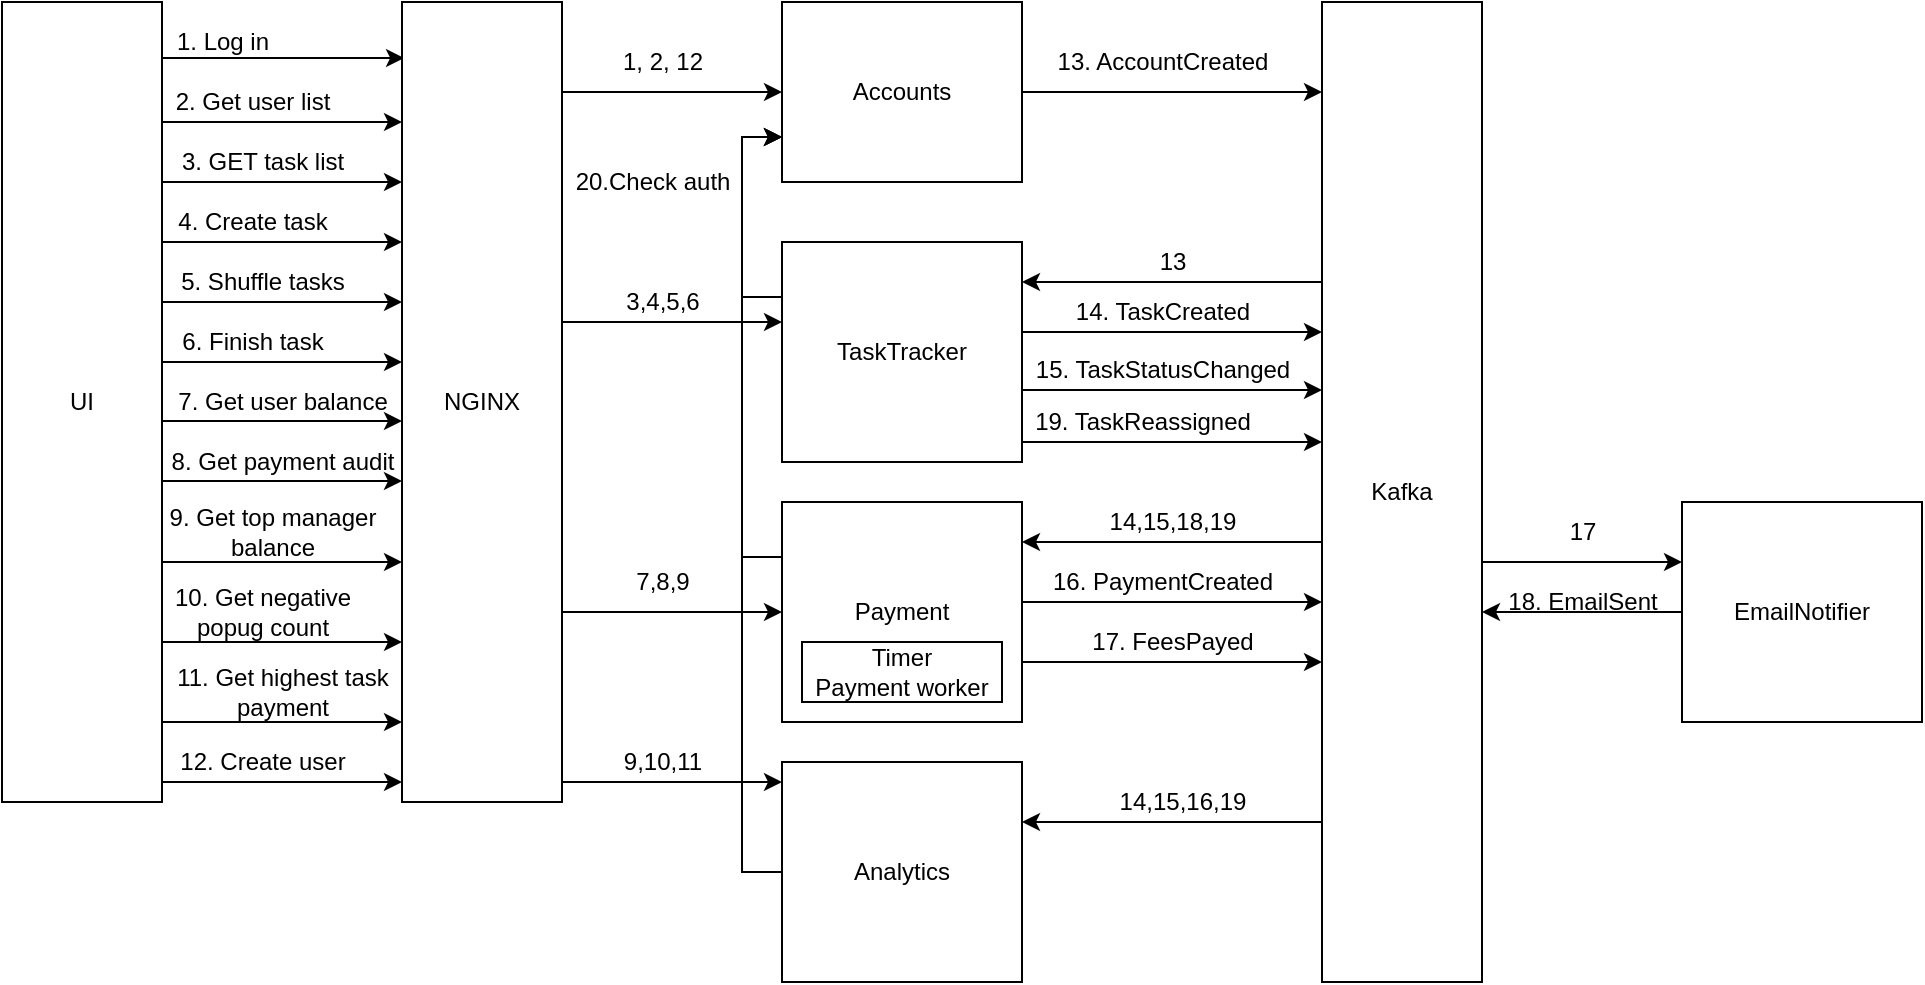 <mxfile version="16.5.1" type="device"><diagram id="amFzLGPsCgO94r0njy3O" name="Страница 1"><mxGraphModel dx="1106" dy="807" grid="1" gridSize="10" guides="1" tooltips="1" connect="1" arrows="1" fold="1" page="1" pageScale="1" pageWidth="827" pageHeight="1169" math="0" shadow="0"><root><mxCell id="0"/><mxCell id="1" parent="0"/><mxCell id="V46CXGD0NKTqp5BuRp1a-3" style="edgeStyle=orthogonalEdgeStyle;rounded=0;orthogonalLoop=1;jettySize=auto;html=1;entryX=0.013;entryY=0.07;entryDx=0;entryDy=0;entryPerimeter=0;" parent="1" source="V46CXGD0NKTqp5BuRp1a-1" target="V46CXGD0NKTqp5BuRp1a-2" edge="1"><mxGeometry relative="1" as="geometry"><Array as="points"><mxPoint x="170" y="108"/><mxPoint x="170" y="108"/></Array></mxGeometry></mxCell><mxCell id="V46CXGD0NKTqp5BuRp1a-1" value="UI" style="rounded=0;whiteSpace=wrap;html=1;" parent="1" vertex="1"><mxGeometry x="40" y="80" width="80" height="400" as="geometry"/></mxCell><mxCell id="V46CXGD0NKTqp5BuRp1a-30" style="edgeStyle=orthogonalEdgeStyle;rounded=0;orthogonalLoop=1;jettySize=auto;html=1;entryX=0;entryY=0.5;entryDx=0;entryDy=0;" parent="1" source="V46CXGD0NKTqp5BuRp1a-2" target="V46CXGD0NKTqp5BuRp1a-29" edge="1"><mxGeometry relative="1" as="geometry"><Array as="points"><mxPoint x="375" y="125"/><mxPoint x="375" y="125"/></Array></mxGeometry></mxCell><mxCell id="V46CXGD0NKTqp5BuRp1a-39" value="" style="edgeStyle=orthogonalEdgeStyle;rounded=0;orthogonalLoop=1;jettySize=auto;html=1;" parent="1" source="V46CXGD0NKTqp5BuRp1a-2" target="V46CXGD0NKTqp5BuRp1a-38" edge="1"><mxGeometry relative="1" as="geometry"><Array as="points"><mxPoint x="360" y="240"/><mxPoint x="360" y="240"/></Array></mxGeometry></mxCell><mxCell id="V46CXGD0NKTqp5BuRp1a-49" style="edgeStyle=orthogonalEdgeStyle;rounded=0;orthogonalLoop=1;jettySize=auto;html=1;" parent="1" source="V46CXGD0NKTqp5BuRp1a-2" target="V46CXGD0NKTqp5BuRp1a-48" edge="1"><mxGeometry relative="1" as="geometry"><Array as="points"><mxPoint x="360" y="385"/><mxPoint x="360" y="385"/></Array></mxGeometry></mxCell><mxCell id="V46CXGD0NKTqp5BuRp1a-56" style="edgeStyle=orthogonalEdgeStyle;rounded=0;orthogonalLoop=1;jettySize=auto;html=1;" parent="1" source="V46CXGD0NKTqp5BuRp1a-2" target="V46CXGD0NKTqp5BuRp1a-55" edge="1"><mxGeometry relative="1" as="geometry"><Array as="points"><mxPoint x="410" y="470"/><mxPoint x="410" y="470"/></Array></mxGeometry></mxCell><mxCell id="V46CXGD0NKTqp5BuRp1a-2" value="NGINX" style="rounded=0;whiteSpace=wrap;html=1;" parent="1" vertex="1"><mxGeometry x="240" y="80" width="80" height="400" as="geometry"/></mxCell><mxCell id="V46CXGD0NKTqp5BuRp1a-4" value="1. Log in" style="text;html=1;align=center;verticalAlign=middle;resizable=0;points=[];autosize=1;strokeColor=none;fillColor=none;" parent="1" vertex="1"><mxGeometry x="120" y="90" width="60" height="20" as="geometry"/></mxCell><mxCell id="V46CXGD0NKTqp5BuRp1a-5" style="edgeStyle=orthogonalEdgeStyle;rounded=0;orthogonalLoop=1;jettySize=auto;html=1;" parent="1" edge="1"><mxGeometry relative="1" as="geometry"><mxPoint x="120" y="170" as="sourcePoint"/><mxPoint x="240" y="170" as="targetPoint"/><Array as="points"><mxPoint x="200" y="170"/><mxPoint x="200" y="170"/></Array></mxGeometry></mxCell><mxCell id="V46CXGD0NKTqp5BuRp1a-6" value="3. GET task list" style="text;html=1;align=center;verticalAlign=middle;resizable=0;points=[];autosize=1;strokeColor=none;fillColor=none;" parent="1" vertex="1"><mxGeometry x="120" y="150" width="100" height="20" as="geometry"/></mxCell><mxCell id="V46CXGD0NKTqp5BuRp1a-7" style="edgeStyle=orthogonalEdgeStyle;rounded=0;orthogonalLoop=1;jettySize=auto;html=1;" parent="1" edge="1"><mxGeometry relative="1" as="geometry"><mxPoint x="120" y="200" as="sourcePoint"/><mxPoint x="240" y="200" as="targetPoint"/><Array as="points"><mxPoint x="210" y="200"/><mxPoint x="210" y="200"/></Array></mxGeometry></mxCell><mxCell id="V46CXGD0NKTqp5BuRp1a-8" value="4. Create task" style="text;html=1;align=center;verticalAlign=middle;resizable=0;points=[];autosize=1;strokeColor=none;fillColor=none;" parent="1" vertex="1"><mxGeometry x="120" y="180" width="90" height="20" as="geometry"/></mxCell><mxCell id="V46CXGD0NKTqp5BuRp1a-9" style="edgeStyle=orthogonalEdgeStyle;rounded=0;orthogonalLoop=1;jettySize=auto;html=1;" parent="1" source="V46CXGD0NKTqp5BuRp1a-1" target="V46CXGD0NKTqp5BuRp1a-2" edge="1"><mxGeometry relative="1" as="geometry"><mxPoint x="130" y="180" as="sourcePoint"/><mxPoint x="250" y="180" as="targetPoint"/><Array as="points"><mxPoint x="190" y="140"/><mxPoint x="190" y="140"/></Array></mxGeometry></mxCell><mxCell id="V46CXGD0NKTqp5BuRp1a-11" value="2. Get user list" style="text;html=1;align=center;verticalAlign=middle;resizable=0;points=[];autosize=1;strokeColor=none;fillColor=none;" parent="1" vertex="1"><mxGeometry x="120" y="120" width="90" height="20" as="geometry"/></mxCell><mxCell id="V46CXGD0NKTqp5BuRp1a-12" style="edgeStyle=orthogonalEdgeStyle;rounded=0;orthogonalLoop=1;jettySize=auto;html=1;" parent="1" source="V46CXGD0NKTqp5BuRp1a-1" target="V46CXGD0NKTqp5BuRp1a-2" edge="1"><mxGeometry relative="1" as="geometry"><mxPoint x="130" y="210" as="sourcePoint"/><mxPoint x="250" y="210" as="targetPoint"/><Array as="points"><mxPoint x="200" y="230"/><mxPoint x="200" y="230"/></Array></mxGeometry></mxCell><mxCell id="V46CXGD0NKTqp5BuRp1a-13" value="5. Shuffle tasks" style="text;html=1;align=center;verticalAlign=middle;resizable=0;points=[];autosize=1;strokeColor=none;fillColor=none;" parent="1" vertex="1"><mxGeometry x="120" y="210" width="100" height="20" as="geometry"/></mxCell><mxCell id="V46CXGD0NKTqp5BuRp1a-17" style="edgeStyle=orthogonalEdgeStyle;rounded=0;orthogonalLoop=1;jettySize=auto;html=1;" parent="1" edge="1"><mxGeometry relative="1" as="geometry"><mxPoint x="120" y="260" as="sourcePoint"/><mxPoint x="240" y="260" as="targetPoint"/><Array as="points"><mxPoint x="200" y="260"/><mxPoint x="200" y="260"/></Array></mxGeometry></mxCell><mxCell id="V46CXGD0NKTqp5BuRp1a-18" value="6. Finish task" style="text;html=1;align=center;verticalAlign=middle;resizable=0;points=[];autosize=1;strokeColor=none;fillColor=none;" parent="1" vertex="1"><mxGeometry x="120" y="240" width="90" height="20" as="geometry"/></mxCell><mxCell id="V46CXGD0NKTqp5BuRp1a-19" style="edgeStyle=orthogonalEdgeStyle;rounded=0;orthogonalLoop=1;jettySize=auto;html=1;" parent="1" edge="1"><mxGeometry relative="1" as="geometry"><mxPoint x="120" y="289.5" as="sourcePoint"/><mxPoint x="240" y="289.5" as="targetPoint"/><Array as="points"><mxPoint x="200" y="289.5"/><mxPoint x="200" y="289.5"/></Array></mxGeometry></mxCell><mxCell id="V46CXGD0NKTqp5BuRp1a-20" value="7. Get user balance" style="text;html=1;align=center;verticalAlign=middle;resizable=0;points=[];autosize=1;strokeColor=none;fillColor=none;" parent="1" vertex="1"><mxGeometry x="120" y="270" width="120" height="20" as="geometry"/></mxCell><mxCell id="V46CXGD0NKTqp5BuRp1a-21" style="edgeStyle=orthogonalEdgeStyle;rounded=0;orthogonalLoop=1;jettySize=auto;html=1;" parent="1" edge="1"><mxGeometry relative="1" as="geometry"><mxPoint x="120" y="319.5" as="sourcePoint"/><mxPoint x="240" y="319.5" as="targetPoint"/><Array as="points"><mxPoint x="200" y="319.5"/><mxPoint x="200" y="319.5"/></Array></mxGeometry></mxCell><mxCell id="V46CXGD0NKTqp5BuRp1a-22" value="8. Get payment audit" style="text;html=1;align=center;verticalAlign=middle;resizable=0;points=[];autosize=1;strokeColor=none;fillColor=none;" parent="1" vertex="1"><mxGeometry x="115" y="300" width="130" height="20" as="geometry"/></mxCell><mxCell id="V46CXGD0NKTqp5BuRp1a-23" style="edgeStyle=orthogonalEdgeStyle;rounded=0;orthogonalLoop=1;jettySize=auto;html=1;" parent="1" edge="1"><mxGeometry relative="1" as="geometry"><mxPoint x="120" y="360" as="sourcePoint"/><mxPoint x="240" y="360" as="targetPoint"/><Array as="points"><mxPoint x="220" y="360.5"/><mxPoint x="220" y="360.5"/></Array></mxGeometry></mxCell><mxCell id="V46CXGD0NKTqp5BuRp1a-24" value="9. Get top manager&lt;br&gt;balance" style="text;html=1;align=center;verticalAlign=middle;resizable=0;points=[];autosize=1;strokeColor=none;fillColor=none;" parent="1" vertex="1"><mxGeometry x="115" y="330" width="120" height="30" as="geometry"/></mxCell><mxCell id="V46CXGD0NKTqp5BuRp1a-25" value="10. Get negative &lt;br&gt;popug count" style="text;html=1;align=center;verticalAlign=middle;resizable=0;points=[];autosize=1;strokeColor=none;fillColor=none;" parent="1" vertex="1"><mxGeometry x="120" y="370" width="100" height="30" as="geometry"/></mxCell><mxCell id="V46CXGD0NKTqp5BuRp1a-26" style="edgeStyle=orthogonalEdgeStyle;rounded=0;orthogonalLoop=1;jettySize=auto;html=1;" parent="1" source="V46CXGD0NKTqp5BuRp1a-1" target="V46CXGD0NKTqp5BuRp1a-2" edge="1"><mxGeometry relative="1" as="geometry"><mxPoint x="130" y="270" as="sourcePoint"/><mxPoint x="250" y="270" as="targetPoint"/><Array as="points"><mxPoint x="200" y="400"/><mxPoint x="200" y="400"/></Array></mxGeometry></mxCell><mxCell id="V46CXGD0NKTqp5BuRp1a-27" value="11. Get highest task&lt;br&gt;payment" style="text;html=1;align=center;verticalAlign=middle;resizable=0;points=[];autosize=1;strokeColor=none;fillColor=none;" parent="1" vertex="1"><mxGeometry x="120" y="410" width="120" height="30" as="geometry"/></mxCell><mxCell id="V46CXGD0NKTqp5BuRp1a-28" style="edgeStyle=orthogonalEdgeStyle;rounded=0;orthogonalLoop=1;jettySize=auto;html=1;" parent="1" edge="1"><mxGeometry relative="1" as="geometry"><mxPoint x="120" y="440" as="sourcePoint"/><mxPoint x="240" y="440" as="targetPoint"/><Array as="points"><mxPoint x="200" y="440"/><mxPoint x="200" y="440"/></Array></mxGeometry></mxCell><mxCell id="V46CXGD0NKTqp5BuRp1a-36" style="edgeStyle=orthogonalEdgeStyle;rounded=0;orthogonalLoop=1;jettySize=auto;html=1;exitX=1;exitY=0.5;exitDx=0;exitDy=0;" parent="1" source="V46CXGD0NKTqp5BuRp1a-29" target="V46CXGD0NKTqp5BuRp1a-35" edge="1"><mxGeometry relative="1" as="geometry"><Array as="points"><mxPoint x="670" y="125"/><mxPoint x="670" y="125"/></Array></mxGeometry></mxCell><mxCell id="V46CXGD0NKTqp5BuRp1a-29" value="Accounts" style="rounded=0;whiteSpace=wrap;html=1;" parent="1" vertex="1"><mxGeometry x="430" y="80" width="120" height="90" as="geometry"/></mxCell><mxCell id="V46CXGD0NKTqp5BuRp1a-31" value="1, 2, 12" style="text;html=1;align=center;verticalAlign=middle;resizable=0;points=[];autosize=1;strokeColor=none;fillColor=none;" parent="1" vertex="1"><mxGeometry x="340" y="100" width="60" height="20" as="geometry"/></mxCell><mxCell id="V46CXGD0NKTqp5BuRp1a-32" style="edgeStyle=orthogonalEdgeStyle;rounded=0;orthogonalLoop=1;jettySize=auto;html=1;" parent="1" source="V46CXGD0NKTqp5BuRp1a-1" target="V46CXGD0NKTqp5BuRp1a-2" edge="1"><mxGeometry relative="1" as="geometry"><mxPoint x="130" y="450" as="sourcePoint"/><mxPoint x="250" y="450" as="targetPoint"/><Array as="points"><mxPoint x="180" y="470"/><mxPoint x="180" y="470"/></Array></mxGeometry></mxCell><mxCell id="V46CXGD0NKTqp5BuRp1a-33" value="12. Create user" style="text;html=1;align=center;verticalAlign=middle;resizable=0;points=[];autosize=1;strokeColor=none;fillColor=none;" parent="1" vertex="1"><mxGeometry x="120" y="450" width="100" height="20" as="geometry"/></mxCell><mxCell id="V46CXGD0NKTqp5BuRp1a-41" style="edgeStyle=orthogonalEdgeStyle;rounded=0;orthogonalLoop=1;jettySize=auto;html=1;" parent="1" source="V46CXGD0NKTqp5BuRp1a-35" target="V46CXGD0NKTqp5BuRp1a-38" edge="1"><mxGeometry relative="1" as="geometry"><Array as="points"><mxPoint x="650" y="220"/><mxPoint x="650" y="220"/></Array></mxGeometry></mxCell><mxCell id="V46CXGD0NKTqp5BuRp1a-52" style="edgeStyle=orthogonalEdgeStyle;rounded=0;orthogonalLoop=1;jettySize=auto;html=1;" parent="1" source="V46CXGD0NKTqp5BuRp1a-35" target="V46CXGD0NKTqp5BuRp1a-48" edge="1"><mxGeometry relative="1" as="geometry"><Array as="points"><mxPoint x="660" y="350"/><mxPoint x="660" y="350"/></Array></mxGeometry></mxCell><mxCell id="V46CXGD0NKTqp5BuRp1a-58" style="edgeStyle=orthogonalEdgeStyle;rounded=0;orthogonalLoop=1;jettySize=auto;html=1;" parent="1" source="V46CXGD0NKTqp5BuRp1a-35" target="V46CXGD0NKTqp5BuRp1a-55" edge="1"><mxGeometry relative="1" as="geometry"><Array as="points"><mxPoint x="660" y="490"/><mxPoint x="660" y="490"/></Array></mxGeometry></mxCell><mxCell id="V46CXGD0NKTqp5BuRp1a-64" style="edgeStyle=orthogonalEdgeStyle;rounded=0;orthogonalLoop=1;jettySize=auto;html=1;" parent="1" source="V46CXGD0NKTqp5BuRp1a-35" target="V46CXGD0NKTqp5BuRp1a-63" edge="1"><mxGeometry relative="1" as="geometry"><Array as="points"><mxPoint x="860" y="360"/><mxPoint x="860" y="360"/></Array></mxGeometry></mxCell><mxCell id="V46CXGD0NKTqp5BuRp1a-35" value="Kafka" style="rounded=0;whiteSpace=wrap;html=1;" parent="1" vertex="1"><mxGeometry x="700" y="80" width="80" height="490" as="geometry"/></mxCell><mxCell id="V46CXGD0NKTqp5BuRp1a-37" value="13. AccountCreated" style="text;html=1;align=center;verticalAlign=middle;resizable=0;points=[];autosize=1;strokeColor=none;fillColor=none;" parent="1" vertex="1"><mxGeometry x="560" y="100" width="120" height="20" as="geometry"/></mxCell><mxCell id="V46CXGD0NKTqp5BuRp1a-43" style="edgeStyle=orthogonalEdgeStyle;rounded=0;orthogonalLoop=1;jettySize=auto;html=1;" parent="1" edge="1"><mxGeometry relative="1" as="geometry"><Array as="points"><mxPoint x="640" y="245"/><mxPoint x="640" y="245"/></Array><mxPoint x="550" y="245" as="sourcePoint"/><mxPoint x="700" y="245" as="targetPoint"/></mxGeometry></mxCell><mxCell id="k_hQ0LkcJA17Oc94z-ut-1" style="edgeStyle=orthogonalEdgeStyle;rounded=0;orthogonalLoop=1;jettySize=auto;html=1;" edge="1" parent="1" source="V46CXGD0NKTqp5BuRp1a-38" target="V46CXGD0NKTqp5BuRp1a-35"><mxGeometry relative="1" as="geometry"><Array as="points"><mxPoint x="670" y="300"/><mxPoint x="670" y="300"/></Array></mxGeometry></mxCell><mxCell id="k_hQ0LkcJA17Oc94z-ut-6" style="edgeStyle=orthogonalEdgeStyle;rounded=0;orthogonalLoop=1;jettySize=auto;html=1;exitX=0;exitY=0.25;exitDx=0;exitDy=0;entryX=0;entryY=0.75;entryDx=0;entryDy=0;" edge="1" parent="1" source="V46CXGD0NKTqp5BuRp1a-38" target="V46CXGD0NKTqp5BuRp1a-29"><mxGeometry relative="1" as="geometry"/></mxCell><mxCell id="V46CXGD0NKTqp5BuRp1a-38" value="TaskTracker" style="whiteSpace=wrap;html=1;rounded=0;" parent="1" vertex="1"><mxGeometry x="430" y="200" width="120" height="110" as="geometry"/></mxCell><mxCell id="V46CXGD0NKTqp5BuRp1a-40" value="3,4,5,6" style="text;html=1;align=center;verticalAlign=middle;resizable=0;points=[];autosize=1;strokeColor=none;fillColor=none;" parent="1" vertex="1"><mxGeometry x="345" y="220" width="50" height="20" as="geometry"/></mxCell><mxCell id="V46CXGD0NKTqp5BuRp1a-42" value="13" style="text;html=1;align=center;verticalAlign=middle;resizable=0;points=[];autosize=1;strokeColor=none;fillColor=none;" parent="1" vertex="1"><mxGeometry x="610" y="200" width="30" height="20" as="geometry"/></mxCell><mxCell id="V46CXGD0NKTqp5BuRp1a-44" value="14. TaskCreated" style="text;html=1;align=center;verticalAlign=middle;resizable=0;points=[];autosize=1;strokeColor=none;fillColor=none;" parent="1" vertex="1"><mxGeometry x="570" y="225" width="100" height="20" as="geometry"/></mxCell><mxCell id="V46CXGD0NKTqp5BuRp1a-46" style="edgeStyle=orthogonalEdgeStyle;rounded=0;orthogonalLoop=1;jettySize=auto;html=1;" parent="1" edge="1"><mxGeometry relative="1" as="geometry"><mxPoint x="550" y="274" as="sourcePoint"/><mxPoint x="700" y="274" as="targetPoint"/><Array as="points"><mxPoint x="640" y="274"/><mxPoint x="640" y="274"/></Array></mxGeometry></mxCell><mxCell id="V46CXGD0NKTqp5BuRp1a-47" value="15. TaskStatusChanged" style="text;html=1;align=center;verticalAlign=middle;resizable=0;points=[];autosize=1;strokeColor=none;fillColor=none;" parent="1" vertex="1"><mxGeometry x="550" y="254" width="140" height="20" as="geometry"/></mxCell><mxCell id="V46CXGD0NKTqp5BuRp1a-51" style="edgeStyle=orthogonalEdgeStyle;rounded=0;orthogonalLoop=1;jettySize=auto;html=1;" parent="1" source="V46CXGD0NKTqp5BuRp1a-48" target="V46CXGD0NKTqp5BuRp1a-35" edge="1"><mxGeometry relative="1" as="geometry"><Array as="points"><mxPoint x="670" y="380"/><mxPoint x="670" y="380"/></Array></mxGeometry></mxCell><mxCell id="k_hQ0LkcJA17Oc94z-ut-5" style="edgeStyle=orthogonalEdgeStyle;rounded=0;orthogonalLoop=1;jettySize=auto;html=1;exitX=0;exitY=0.25;exitDx=0;exitDy=0;entryX=0;entryY=0.75;entryDx=0;entryDy=0;" edge="1" parent="1" source="V46CXGD0NKTqp5BuRp1a-48" target="V46CXGD0NKTqp5BuRp1a-29"><mxGeometry relative="1" as="geometry"/></mxCell><mxCell id="V46CXGD0NKTqp5BuRp1a-48" value="Payment" style="whiteSpace=wrap;html=1;rounded=0;" parent="1" vertex="1"><mxGeometry x="430" y="330" width="120" height="110" as="geometry"/></mxCell><mxCell id="V46CXGD0NKTqp5BuRp1a-50" value="7,8,9" style="text;html=1;align=center;verticalAlign=middle;resizable=0;points=[];autosize=1;strokeColor=none;fillColor=none;" parent="1" vertex="1"><mxGeometry x="350" y="360" width="40" height="20" as="geometry"/></mxCell><mxCell id="V46CXGD0NKTqp5BuRp1a-53" value="14,15,18,19" style="text;html=1;align=center;verticalAlign=middle;resizable=0;points=[];autosize=1;strokeColor=none;fillColor=none;" parent="1" vertex="1"><mxGeometry x="585" y="330" width="80" height="20" as="geometry"/></mxCell><mxCell id="V46CXGD0NKTqp5BuRp1a-54" value="16. PaymentCreated" style="text;html=1;align=center;verticalAlign=middle;resizable=0;points=[];autosize=1;strokeColor=none;fillColor=none;" parent="1" vertex="1"><mxGeometry x="555" y="360" width="130" height="20" as="geometry"/></mxCell><mxCell id="k_hQ0LkcJA17Oc94z-ut-3" style="edgeStyle=orthogonalEdgeStyle;rounded=0;orthogonalLoop=1;jettySize=auto;html=1;exitX=0;exitY=0.5;exitDx=0;exitDy=0;entryX=0;entryY=0.75;entryDx=0;entryDy=0;" edge="1" parent="1" source="V46CXGD0NKTqp5BuRp1a-55" target="V46CXGD0NKTqp5BuRp1a-29"><mxGeometry relative="1" as="geometry"/></mxCell><mxCell id="V46CXGD0NKTqp5BuRp1a-55" value="Analytics" style="whiteSpace=wrap;html=1;rounded=0;" parent="1" vertex="1"><mxGeometry x="430" y="460" width="120" height="110" as="geometry"/></mxCell><mxCell id="V46CXGD0NKTqp5BuRp1a-57" value="9,10,11" style="text;html=1;align=center;verticalAlign=middle;resizable=0;points=[];autosize=1;strokeColor=none;fillColor=none;" parent="1" vertex="1"><mxGeometry x="345" y="450" width="50" height="20" as="geometry"/></mxCell><mxCell id="V46CXGD0NKTqp5BuRp1a-59" value="14,15,16,19" style="text;html=1;align=center;verticalAlign=middle;resizable=0;points=[];autosize=1;strokeColor=none;fillColor=none;" parent="1" vertex="1"><mxGeometry x="590" y="470" width="80" height="20" as="geometry"/></mxCell><mxCell id="V46CXGD0NKTqp5BuRp1a-61" style="edgeStyle=orthogonalEdgeStyle;rounded=0;orthogonalLoop=1;jettySize=auto;html=1;" parent="1" source="V46CXGD0NKTqp5BuRp1a-48" target="V46CXGD0NKTqp5BuRp1a-35" edge="1"><mxGeometry relative="1" as="geometry"><Array as="points"><mxPoint x="630" y="410"/><mxPoint x="630" y="410"/></Array></mxGeometry></mxCell><mxCell id="V46CXGD0NKTqp5BuRp1a-60" value="Timer&lt;br&gt;Payment worker" style="rounded=0;whiteSpace=wrap;html=1;" parent="1" vertex="1"><mxGeometry x="440" y="400" width="100" height="30" as="geometry"/></mxCell><mxCell id="V46CXGD0NKTqp5BuRp1a-62" value="17. FeesPayed" style="text;html=1;align=center;verticalAlign=middle;resizable=0;points=[];autosize=1;strokeColor=none;fillColor=none;" parent="1" vertex="1"><mxGeometry x="575" y="390" width="100" height="20" as="geometry"/></mxCell><mxCell id="V46CXGD0NKTqp5BuRp1a-66" style="edgeStyle=orthogonalEdgeStyle;rounded=0;orthogonalLoop=1;jettySize=auto;html=1;" parent="1" source="V46CXGD0NKTqp5BuRp1a-63" target="V46CXGD0NKTqp5BuRp1a-35" edge="1"><mxGeometry relative="1" as="geometry"><Array as="points"><mxPoint x="810" y="385"/><mxPoint x="810" y="385"/></Array></mxGeometry></mxCell><mxCell id="V46CXGD0NKTqp5BuRp1a-63" value="EmailNotifier" style="rounded=0;whiteSpace=wrap;html=1;" parent="1" vertex="1"><mxGeometry x="880" y="330" width="120" height="110" as="geometry"/></mxCell><mxCell id="V46CXGD0NKTqp5BuRp1a-65" value="17" style="text;html=1;align=center;verticalAlign=middle;resizable=0;points=[];autosize=1;strokeColor=none;fillColor=none;" parent="1" vertex="1"><mxGeometry x="815" y="335" width="30" height="20" as="geometry"/></mxCell><mxCell id="V46CXGD0NKTqp5BuRp1a-67" value="18. EmailSent" style="text;html=1;align=center;verticalAlign=middle;resizable=0;points=[];autosize=1;strokeColor=none;fillColor=none;" parent="1" vertex="1"><mxGeometry x="785" y="370" width="90" height="20" as="geometry"/></mxCell><mxCell id="k_hQ0LkcJA17Oc94z-ut-2" value="19. TaskReassigned" style="text;html=1;align=center;verticalAlign=middle;resizable=0;points=[];autosize=1;strokeColor=none;fillColor=none;" vertex="1" parent="1"><mxGeometry x="550" y="280" width="120" height="20" as="geometry"/></mxCell><mxCell id="k_hQ0LkcJA17Oc94z-ut-7" value="20.Check auth" style="text;html=1;align=center;verticalAlign=middle;resizable=0;points=[];autosize=1;strokeColor=none;fillColor=none;" vertex="1" parent="1"><mxGeometry x="320" y="160" width="90" height="20" as="geometry"/></mxCell></root></mxGraphModel></diagram></mxfile>
